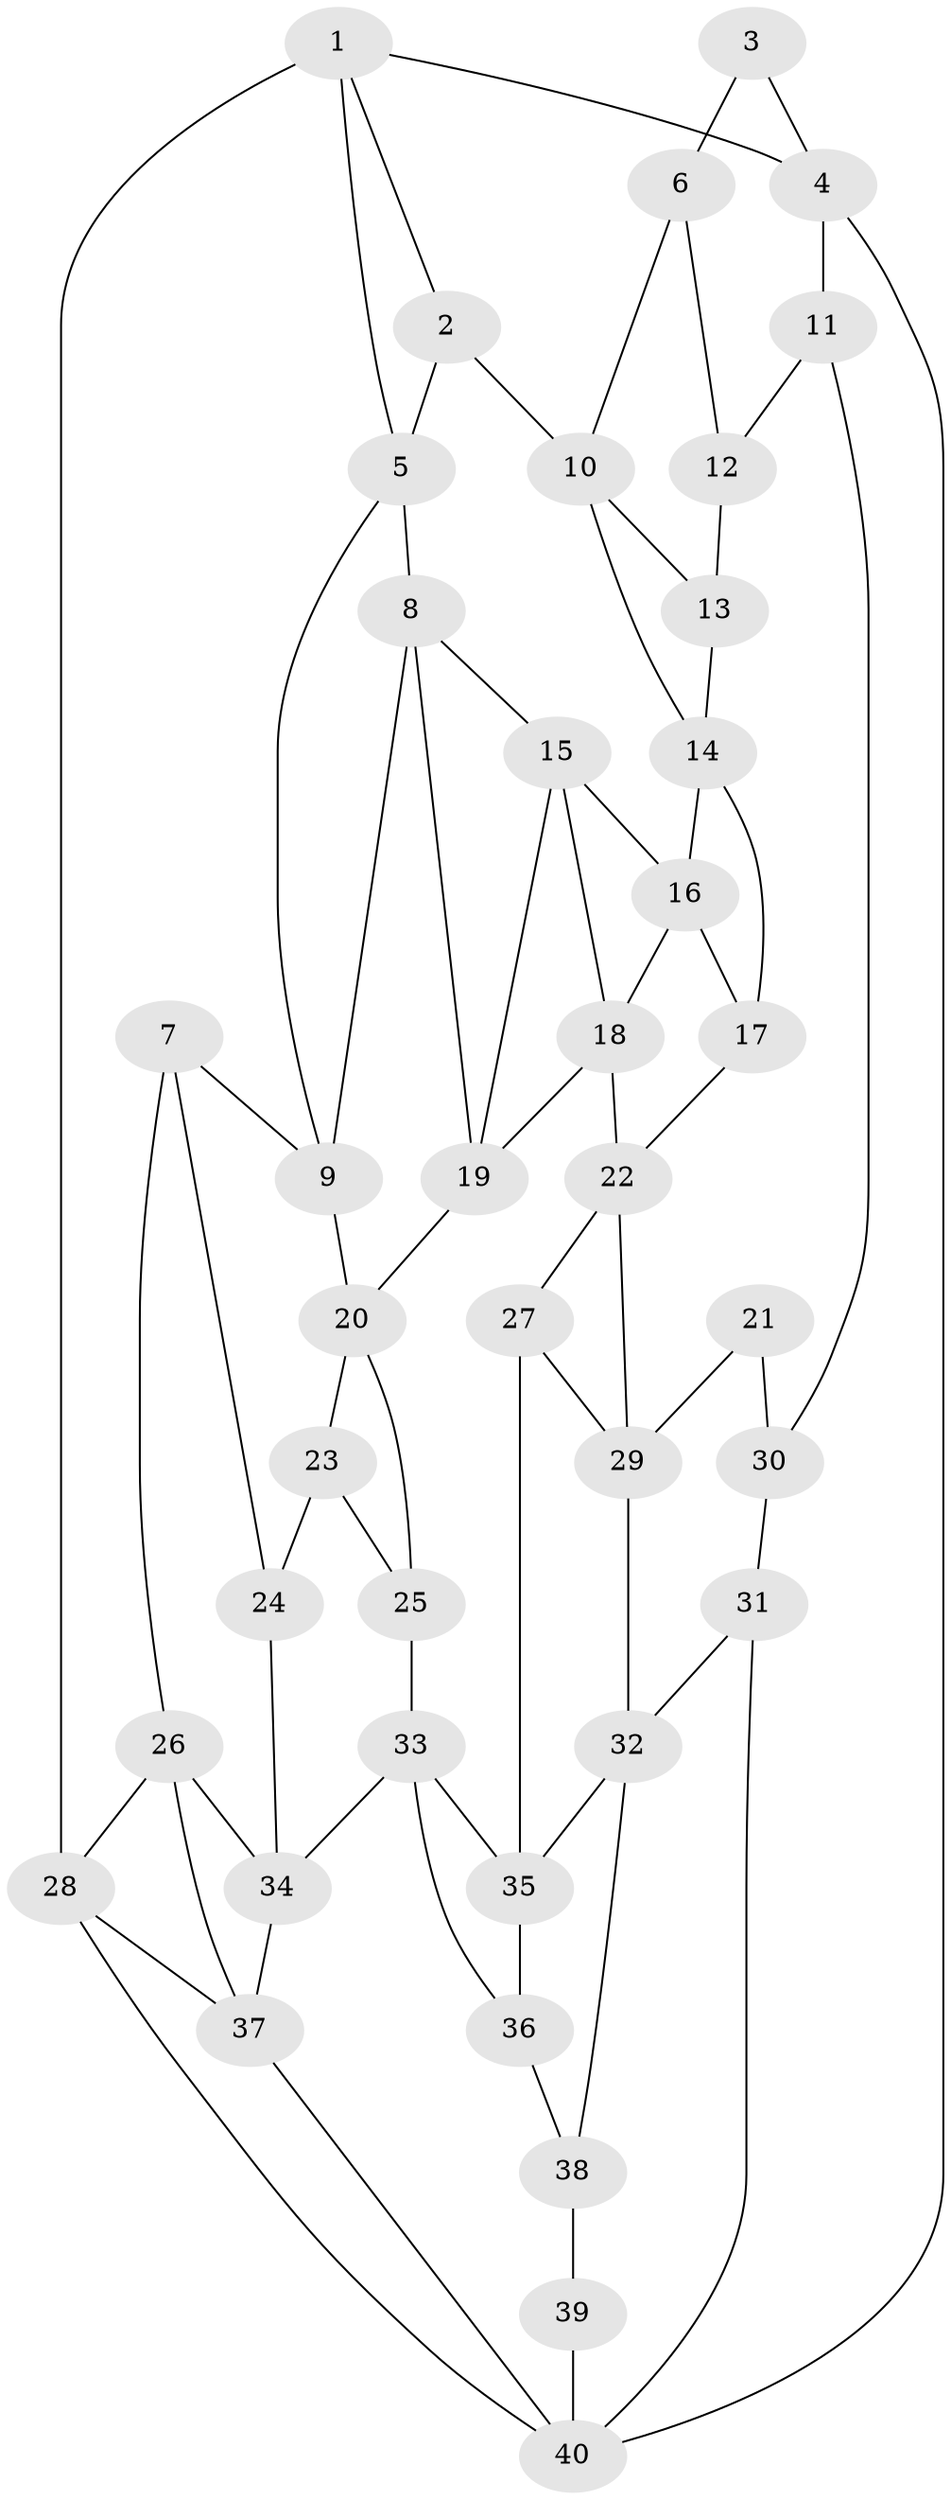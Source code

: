 // original degree distribution, {3: 0.0379746835443038, 6: 0.20253164556962025, 5: 0.5443037974683544, 4: 0.21518987341772153}
// Generated by graph-tools (version 1.1) at 2025/03/03/09/25 03:03:13]
// undirected, 40 vertices, 70 edges
graph export_dot {
graph [start="1"]
  node [color=gray90,style=filled];
  1;
  2;
  3;
  4;
  5;
  6;
  7;
  8;
  9;
  10;
  11;
  12;
  13;
  14;
  15;
  16;
  17;
  18;
  19;
  20;
  21;
  22;
  23;
  24;
  25;
  26;
  27;
  28;
  29;
  30;
  31;
  32;
  33;
  34;
  35;
  36;
  37;
  38;
  39;
  40;
  1 -- 2 [weight=1.0];
  1 -- 4 [weight=1.0];
  1 -- 5 [weight=1.0];
  1 -- 28 [weight=2.0];
  2 -- 5 [weight=1.0];
  2 -- 10 [weight=1.0];
  3 -- 4 [weight=2.0];
  3 -- 6 [weight=2.0];
  4 -- 11 [weight=1.0];
  4 -- 40 [weight=1.0];
  5 -- 8 [weight=1.0];
  5 -- 9 [weight=1.0];
  6 -- 10 [weight=1.0];
  6 -- 12 [weight=1.0];
  7 -- 9 [weight=1.0];
  7 -- 24 [weight=1.0];
  7 -- 26 [weight=1.0];
  8 -- 9 [weight=1.0];
  8 -- 15 [weight=1.0];
  8 -- 19 [weight=1.0];
  9 -- 20 [weight=1.0];
  10 -- 13 [weight=1.0];
  10 -- 14 [weight=1.0];
  11 -- 12 [weight=1.0];
  11 -- 30 [weight=1.0];
  12 -- 13 [weight=2.0];
  13 -- 14 [weight=1.0];
  14 -- 16 [weight=1.0];
  14 -- 17 [weight=1.0];
  15 -- 16 [weight=1.0];
  15 -- 18 [weight=1.0];
  15 -- 19 [weight=1.0];
  16 -- 17 [weight=1.0];
  16 -- 18 [weight=1.0];
  17 -- 22 [weight=1.0];
  18 -- 19 [weight=1.0];
  18 -- 22 [weight=1.0];
  19 -- 20 [weight=1.0];
  20 -- 23 [weight=1.0];
  20 -- 25 [weight=1.0];
  21 -- 29 [weight=1.0];
  21 -- 30 [weight=2.0];
  22 -- 27 [weight=1.0];
  22 -- 29 [weight=1.0];
  23 -- 24 [weight=2.0];
  23 -- 25 [weight=1.0];
  24 -- 34 [weight=1.0];
  25 -- 33 [weight=1.0];
  26 -- 28 [weight=1.0];
  26 -- 34 [weight=1.0];
  26 -- 37 [weight=1.0];
  27 -- 29 [weight=1.0];
  27 -- 35 [weight=1.0];
  28 -- 37 [weight=1.0];
  28 -- 40 [weight=1.0];
  29 -- 32 [weight=1.0];
  30 -- 31 [weight=2.0];
  31 -- 32 [weight=1.0];
  31 -- 40 [weight=1.0];
  32 -- 35 [weight=1.0];
  32 -- 38 [weight=1.0];
  33 -- 34 [weight=1.0];
  33 -- 35 [weight=1.0];
  33 -- 36 [weight=1.0];
  34 -- 37 [weight=1.0];
  35 -- 36 [weight=1.0];
  36 -- 38 [weight=1.0];
  37 -- 40 [weight=1.0];
  38 -- 39 [weight=2.0];
  39 -- 40 [weight=2.0];
}
